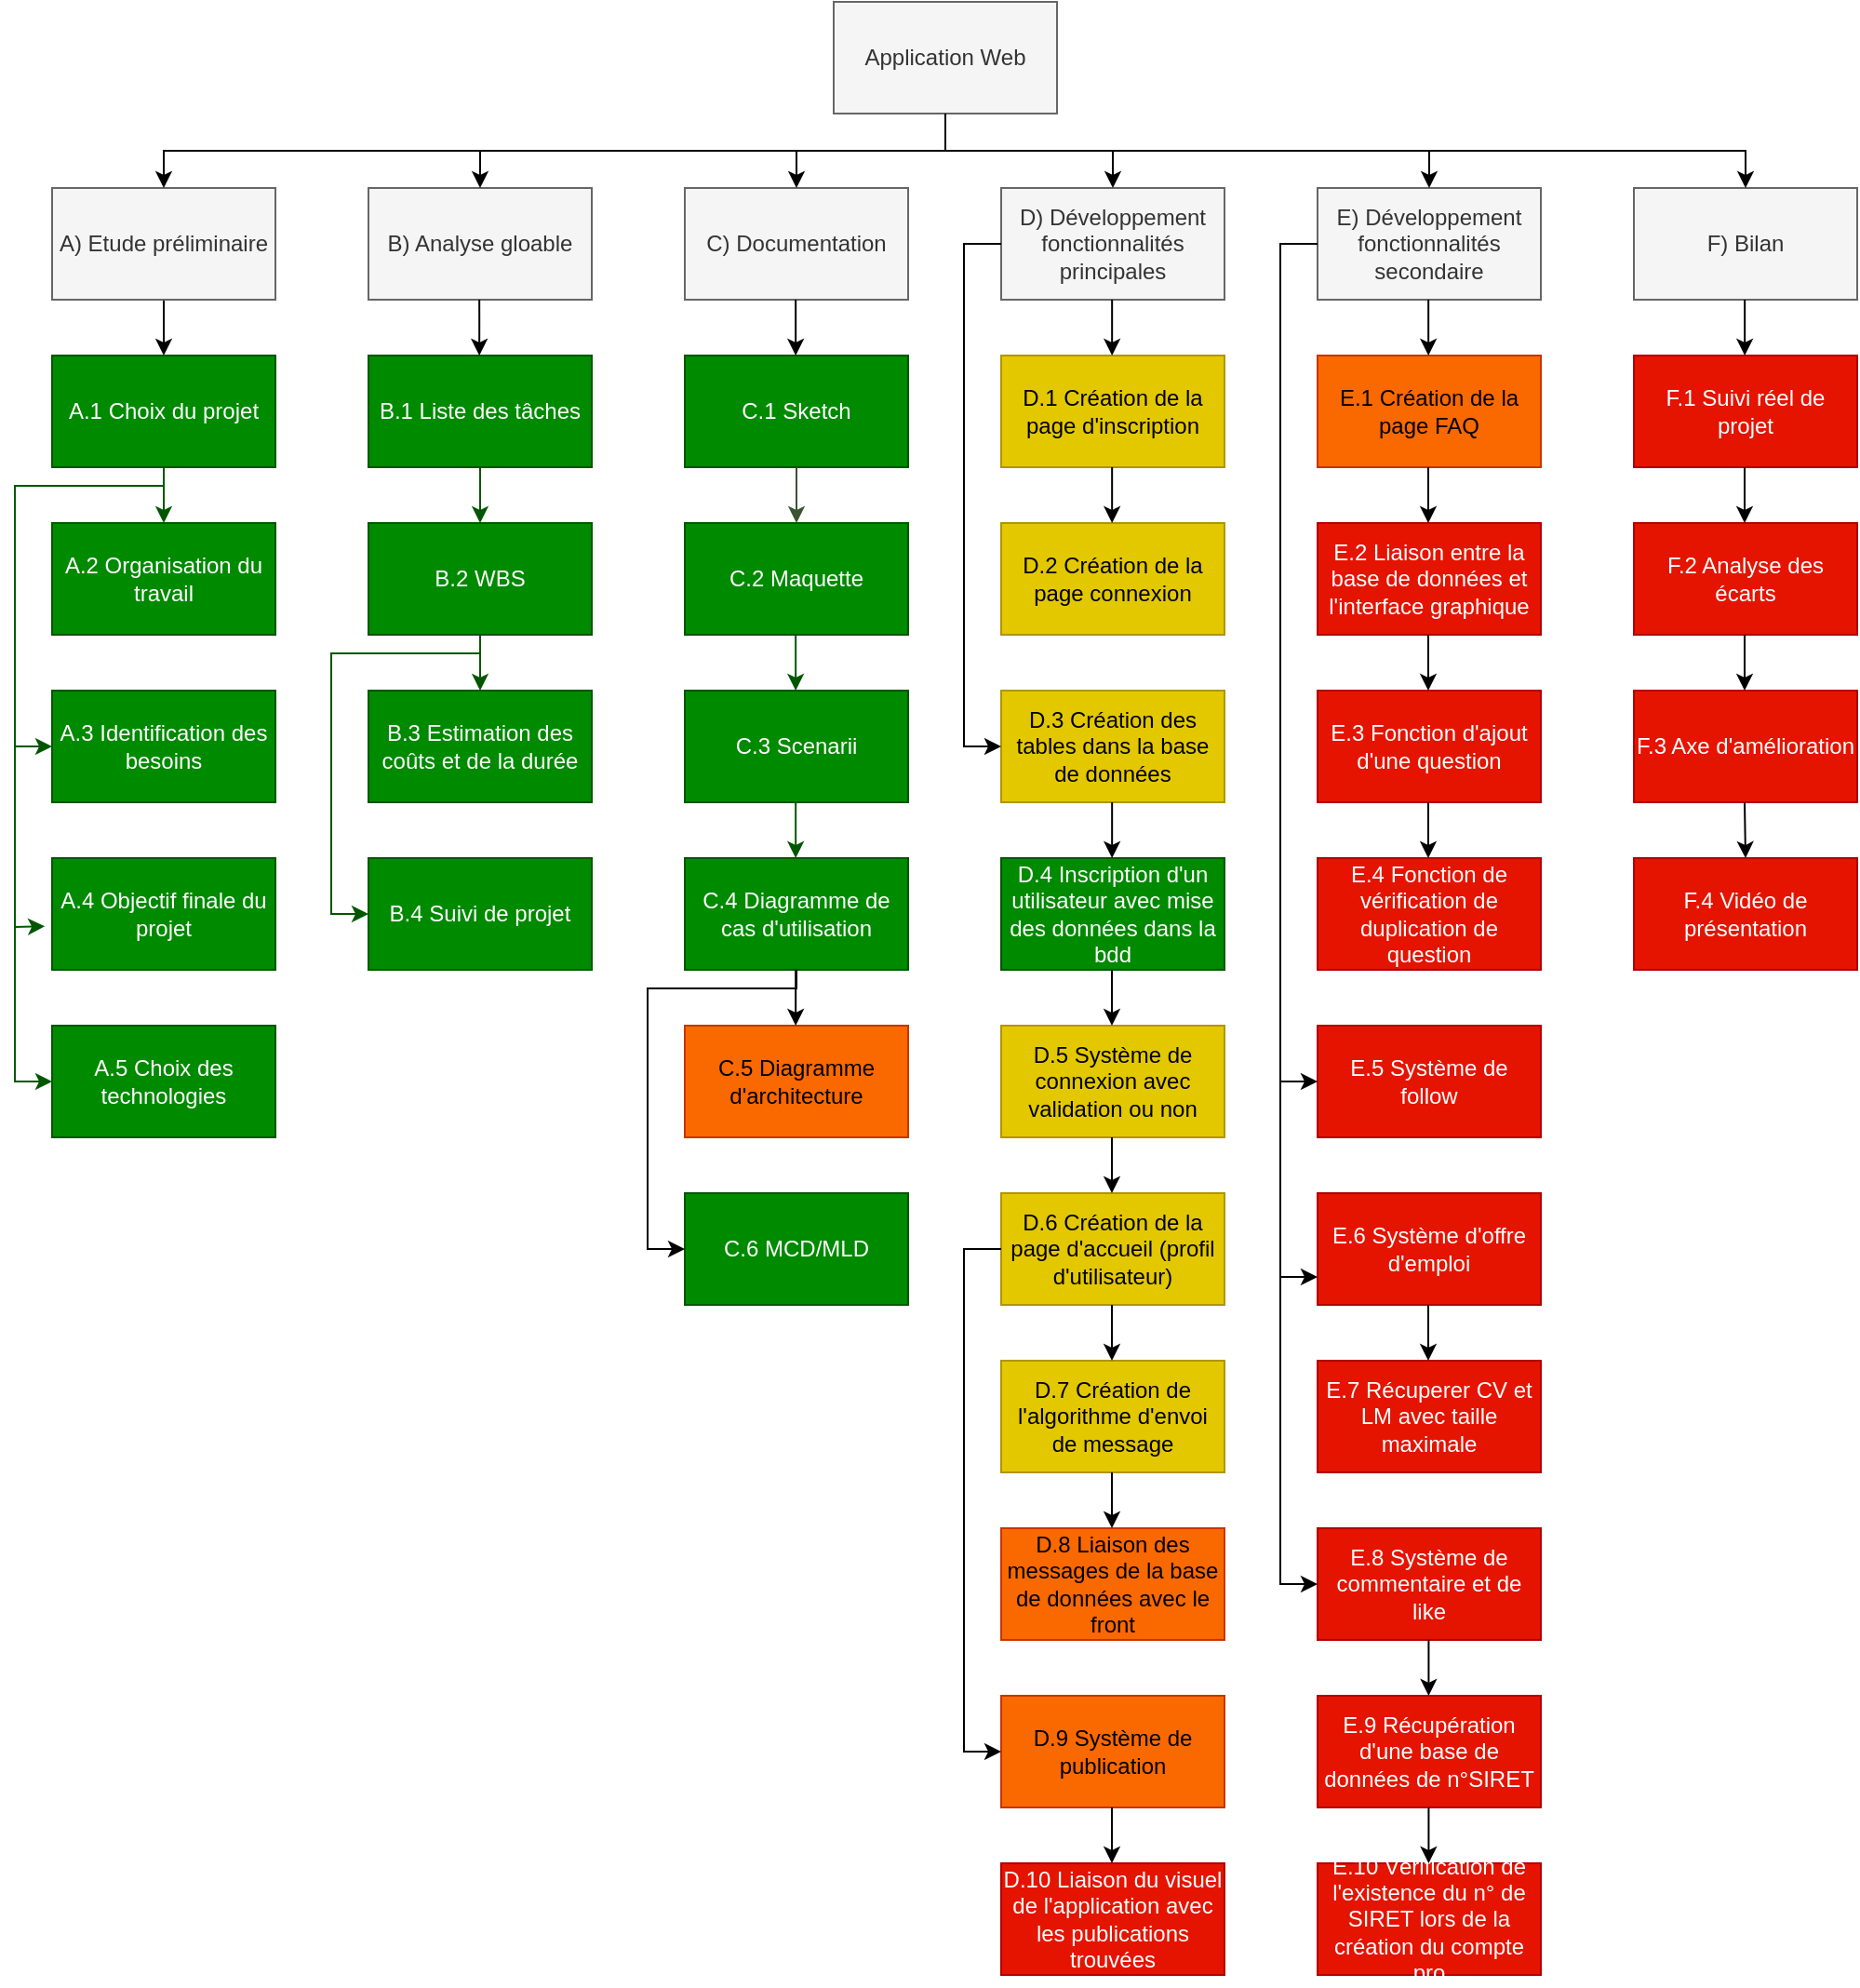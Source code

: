 <mxfile version="20.6.0" type="device"><diagram id="wWq-bHQcgzSplDtZk6H-" name="Page-1"><mxGraphModel dx="1885" dy="565" grid="1" gridSize="10" guides="1" tooltips="1" connect="1" arrows="1" fold="1" page="1" pageScale="1" pageWidth="827" pageHeight="1169" math="0" shadow="0"><root><mxCell id="0"/><mxCell id="1" parent="0"/><mxCell id="JSMmNQ_x6wcIldQpC4yS-1" value="Application Web" style="rounded=0;whiteSpace=wrap;html=1;fillColor=#f5f5f5;fontColor=#333333;strokeColor=#666666;" parent="1" vertex="1"><mxGeometry x="440" y="10" width="120" height="60" as="geometry"/></mxCell><mxCell id="JSMmNQ_x6wcIldQpC4yS-61" style="edgeStyle=orthogonalEdgeStyle;rounded=0;orthogonalLoop=1;jettySize=auto;html=1;exitX=0.5;exitY=1;exitDx=0;exitDy=0;entryX=0.5;entryY=0;entryDx=0;entryDy=0;" parent="1" source="JSMmNQ_x6wcIldQpC4yS-2" target="JSMmNQ_x6wcIldQpC4yS-8" edge="1"><mxGeometry relative="1" as="geometry"/></mxCell><mxCell id="JSMmNQ_x6wcIldQpC4yS-2" value="A) Etude préliminaire" style="rounded=0;whiteSpace=wrap;html=1;fillColor=#f5f5f5;fontColor=#333333;strokeColor=#666666;" parent="1" vertex="1"><mxGeometry x="20" y="110" width="120" height="60" as="geometry"/></mxCell><mxCell id="JSMmNQ_x6wcIldQpC4yS-3" value="B) Analyse gloable" style="rounded=0;whiteSpace=wrap;html=1;fillColor=#f5f5f5;fontColor=#333333;strokeColor=#666666;" parent="1" vertex="1"><mxGeometry x="190" y="110" width="120" height="60" as="geometry"/></mxCell><mxCell id="JSMmNQ_x6wcIldQpC4yS-4" value="C) Documentation" style="rounded=0;whiteSpace=wrap;html=1;fillColor=#f5f5f5;fontColor=#333333;strokeColor=#666666;" parent="1" vertex="1"><mxGeometry x="360" y="110" width="120" height="60" as="geometry"/></mxCell><mxCell id="JSMmNQ_x6wcIldQpC4yS-5" value="F) Bilan" style="rounded=0;whiteSpace=wrap;html=1;fillColor=#f5f5f5;fontColor=#333333;strokeColor=#666666;" parent="1" vertex="1"><mxGeometry x="870" y="110" width="120" height="60" as="geometry"/></mxCell><mxCell id="JSMmNQ_x6wcIldQpC4yS-6" value="D) Développement fonctionnalités principales" style="rounded=0;whiteSpace=wrap;html=1;fillColor=#f5f5f5;fontColor=#333333;strokeColor=#666666;" parent="1" vertex="1"><mxGeometry x="530" y="110" width="120" height="60" as="geometry"/></mxCell><mxCell id="JSMmNQ_x6wcIldQpC4yS-7" value="E) Développement fonctionnalités secondaire" style="rounded=0;whiteSpace=wrap;html=1;fillColor=#f5f5f5;fontColor=#333333;strokeColor=#666666;" parent="1" vertex="1"><mxGeometry x="700" y="110" width="120" height="60" as="geometry"/></mxCell><mxCell id="JSMmNQ_x6wcIldQpC4yS-71" style="edgeStyle=orthogonalEdgeStyle;rounded=0;orthogonalLoop=1;jettySize=auto;html=1;entryX=0.5;entryY=0;entryDx=0;entryDy=0;fillColor=#008a00;strokeColor=#005700;" parent="1" source="JSMmNQ_x6wcIldQpC4yS-8" target="JSMmNQ_x6wcIldQpC4yS-9" edge="1"><mxGeometry relative="1" as="geometry"><Array as="points"><mxPoint x="80" y="280"/><mxPoint x="80" y="280"/></Array></mxGeometry></mxCell><mxCell id="JSMmNQ_x6wcIldQpC4yS-8" value="A.1 Choix du projet" style="rounded=0;whiteSpace=wrap;html=1;fillColor=#008a00;strokeColor=#005700;fontColor=#ffffff;" parent="1" vertex="1"><mxGeometry x="20" y="200" width="120" height="60" as="geometry"/></mxCell><mxCell id="JSMmNQ_x6wcIldQpC4yS-9" value="A.2 Organisation du travail" style="rounded=0;whiteSpace=wrap;html=1;fillColor=#008a00;strokeColor=#005700;fontColor=#ffffff;" parent="1" vertex="1"><mxGeometry x="20" y="290" width="120" height="60" as="geometry"/></mxCell><mxCell id="JSMmNQ_x6wcIldQpC4yS-10" value="A.3 Identification des besoins" style="rounded=0;whiteSpace=wrap;html=1;fillColor=#008a00;strokeColor=#005700;fontColor=#ffffff;" parent="1" vertex="1"><mxGeometry x="20" y="380" width="120" height="60" as="geometry"/></mxCell><mxCell id="JSMmNQ_x6wcIldQpC4yS-11" value="A.4 Objectif finale du projet" style="rounded=0;whiteSpace=wrap;html=1;fillColor=#008a00;strokeColor=#005700;fontColor=#ffffff;" parent="1" vertex="1"><mxGeometry x="20" y="470" width="120" height="60" as="geometry"/></mxCell><mxCell id="JSMmNQ_x6wcIldQpC4yS-12" value="A.5 Choix des technologies" style="rounded=0;whiteSpace=wrap;html=1;fillColor=#008a00;strokeColor=#005700;fontColor=#ffffff;" parent="1" vertex="1"><mxGeometry x="20" y="560" width="120" height="60" as="geometry"/></mxCell><mxCell id="JSMmNQ_x6wcIldQpC4yS-13" value="B.1 Liste des tâches" style="rounded=0;whiteSpace=wrap;html=1;fillColor=#008a00;strokeColor=#005700;fontColor=#ffffff;" parent="1" vertex="1"><mxGeometry x="190" y="200" width="120" height="60" as="geometry"/></mxCell><mxCell id="JSMmNQ_x6wcIldQpC4yS-14" value="B.2 WBS" style="rounded=0;whiteSpace=wrap;html=1;fillColor=#008a00;strokeColor=#005700;fontColor=#ffffff;" parent="1" vertex="1"><mxGeometry x="190" y="290" width="120" height="60" as="geometry"/></mxCell><mxCell id="JSMmNQ_x6wcIldQpC4yS-15" value="B.3 Estimation des coûts et de la durée" style="rounded=0;whiteSpace=wrap;html=1;fillColor=#008a00;strokeColor=#005700;fontColor=#ffffff;" parent="1" vertex="1"><mxGeometry x="190" y="380" width="120" height="60" as="geometry"/></mxCell><mxCell id="JSMmNQ_x6wcIldQpC4yS-16" value="B.4 Suivi de projet" style="rounded=0;whiteSpace=wrap;html=1;fillColor=#008a00;strokeColor=#005700;fontColor=#ffffff;" parent="1" vertex="1"><mxGeometry x="190" y="470" width="120" height="60" as="geometry"/></mxCell><mxCell id="JSMmNQ_x6wcIldQpC4yS-18" value="" style="endArrow=classic;html=1;rounded=0;exitX=0.5;exitY=1;exitDx=0;exitDy=0;entryX=0.5;entryY=0;entryDx=0;entryDy=0;" parent="1" source="JSMmNQ_x6wcIldQpC4yS-1" target="JSMmNQ_x6wcIldQpC4yS-4" edge="1"><mxGeometry width="50" height="50" relative="1" as="geometry"><mxPoint x="520" y="390" as="sourcePoint"/><mxPoint x="570" y="340" as="targetPoint"/><Array as="points"><mxPoint x="500" y="90"/><mxPoint x="420" y="90"/></Array></mxGeometry></mxCell><mxCell id="JSMmNQ_x6wcIldQpC4yS-19" value="C.1 Sketch" style="rounded=0;whiteSpace=wrap;html=1;fillColor=#008a00;strokeColor=#005700;fontColor=#ffffff;" parent="1" vertex="1"><mxGeometry x="360" y="200" width="120" height="60" as="geometry"/></mxCell><mxCell id="JSMmNQ_x6wcIldQpC4yS-20" value="C.2 Maquette" style="rounded=0;whiteSpace=wrap;html=1;fillColor=#008a00;strokeColor=#005700;fontColor=#ffffff;" parent="1" vertex="1"><mxGeometry x="360" y="290" width="120" height="60" as="geometry"/></mxCell><mxCell id="JSMmNQ_x6wcIldQpC4yS-21" value="C.3 Scenarii" style="rounded=0;whiteSpace=wrap;html=1;fillColor=#008a00;strokeColor=#005700;fontColor=#ffffff;" parent="1" vertex="1"><mxGeometry x="360" y="380" width="120" height="60" as="geometry"/></mxCell><mxCell id="JSMmNQ_x6wcIldQpC4yS-22" value="C.4 Diagramme de cas d'utilisation" style="rounded=0;whiteSpace=wrap;html=1;fillColor=#008a00;strokeColor=#005700;fontColor=#ffffff;" parent="1" vertex="1"><mxGeometry x="360" y="470" width="120" height="60" as="geometry"/></mxCell><mxCell id="JSMmNQ_x6wcIldQpC4yS-23" value="C.5 Diagramme d'architecture" style="rounded=0;whiteSpace=wrap;html=1;fillColor=#fa6800;strokeColor=#C73500;fontColor=#000000;" parent="1" vertex="1"><mxGeometry x="360" y="560" width="120" height="60" as="geometry"/></mxCell><mxCell id="JSMmNQ_x6wcIldQpC4yS-24" value="C.6 MCD/MLD" style="rounded=0;whiteSpace=wrap;html=1;fillColor=#008a00;strokeColor=#005700;fontColor=#ffffff;" parent="1" vertex="1"><mxGeometry x="360" y="650" width="120" height="60" as="geometry"/></mxCell><mxCell id="JSMmNQ_x6wcIldQpC4yS-29" value="D.1 Création de la page d'inscription" style="rounded=0;whiteSpace=wrap;html=1;fillColor=#e3c800;strokeColor=#B09500;fontColor=#000000;" parent="1" vertex="1"><mxGeometry x="530" y="200" width="120" height="60" as="geometry"/></mxCell><mxCell id="JSMmNQ_x6wcIldQpC4yS-30" value="D.2 Création de la page connexion" style="rounded=0;whiteSpace=wrap;html=1;fillColor=#e3c800;strokeColor=#B09500;fontColor=#000000;" parent="1" vertex="1"><mxGeometry x="530" y="290" width="120" height="60" as="geometry"/></mxCell><mxCell id="JSMmNQ_x6wcIldQpC4yS-31" value="D.3 Création des tables dans la base de données" style="rounded=0;whiteSpace=wrap;html=1;fillColor=#e3c800;strokeColor=#B09500;fontColor=#000000;" parent="1" vertex="1"><mxGeometry x="530" y="380" width="120" height="60" as="geometry"/></mxCell><mxCell id="JSMmNQ_x6wcIldQpC4yS-32" value="D.4 Inscription d'un utilisateur avec mise des données dans la bdd" style="rounded=0;whiteSpace=wrap;html=1;fillColor=#008a00;strokeColor=#005700;fontColor=#ffffff;" parent="1" vertex="1"><mxGeometry x="530" y="470" width="120" height="60" as="geometry"/></mxCell><mxCell id="JSMmNQ_x6wcIldQpC4yS-33" value="D.5 Système de connexion avec validation ou non" style="rounded=0;whiteSpace=wrap;html=1;fillColor=#e3c800;strokeColor=#B09500;fontColor=#000000;" parent="1" vertex="1"><mxGeometry x="530" y="560" width="120" height="60" as="geometry"/></mxCell><mxCell id="JSMmNQ_x6wcIldQpC4yS-34" value="E.1 Création de la page FAQ" style="rounded=0;whiteSpace=wrap;html=1;fillColor=#fa6800;strokeColor=#C73500;fontColor=#000000;" parent="1" vertex="1"><mxGeometry x="700" y="200" width="120" height="60" as="geometry"/></mxCell><mxCell id="JSMmNQ_x6wcIldQpC4yS-35" value="E.2 Liaison entre la base de données et l'interface graphique" style="rounded=0;whiteSpace=wrap;html=1;fillColor=#e51400;strokeColor=#B20000;fontColor=#ffffff;" parent="1" vertex="1"><mxGeometry x="700" y="290" width="120" height="60" as="geometry"/></mxCell><mxCell id="JSMmNQ_x6wcIldQpC4yS-36" value="E.3 Fonction d'ajout d'une question" style="rounded=0;whiteSpace=wrap;html=1;fillColor=#e51400;strokeColor=#B20000;fontColor=#ffffff;" parent="1" vertex="1"><mxGeometry x="700" y="380" width="120" height="60" as="geometry"/></mxCell><mxCell id="JSMmNQ_x6wcIldQpC4yS-37" value="E.4 Fonction de vérification de duplication de question" style="rounded=0;whiteSpace=wrap;html=1;fillColor=#e51400;strokeColor=#B20000;fontColor=#ffffff;" parent="1" vertex="1"><mxGeometry x="700" y="470" width="120" height="60" as="geometry"/></mxCell><mxCell id="JSMmNQ_x6wcIldQpC4yS-38" value="E.5 Système de follow" style="rounded=0;whiteSpace=wrap;html=1;fillColor=#e51400;strokeColor=#B20000;fontColor=#ffffff;" parent="1" vertex="1"><mxGeometry x="700" y="560" width="120" height="60" as="geometry"/></mxCell><mxCell id="JSMmNQ_x6wcIldQpC4yS-39" value="F.1 Suivi réel de projet" style="rounded=0;whiteSpace=wrap;html=1;fillColor=#e51400;strokeColor=#B20000;fontColor=#ffffff;" parent="1" vertex="1"><mxGeometry x="870" y="200" width="120" height="60" as="geometry"/></mxCell><mxCell id="JSMmNQ_x6wcIldQpC4yS-40" value="F.2 Analyse des écarts" style="rounded=0;whiteSpace=wrap;html=1;fillColor=#e51400;strokeColor=#B20000;fontColor=#ffffff;" parent="1" vertex="1"><mxGeometry x="870" y="290" width="120" height="60" as="geometry"/></mxCell><mxCell id="JSMmNQ_x6wcIldQpC4yS-41" value="F.3 Axe d'amélioration" style="rounded=0;whiteSpace=wrap;html=1;fillColor=#e51400;strokeColor=#B20000;fontColor=#ffffff;" parent="1" vertex="1"><mxGeometry x="870" y="380" width="120" height="60" as="geometry"/></mxCell><mxCell id="JSMmNQ_x6wcIldQpC4yS-42" value="F.4 Vidéo de présentation" style="rounded=0;whiteSpace=wrap;html=1;fillColor=#e51400;strokeColor=#B20000;fontColor=#ffffff;" parent="1" vertex="1"><mxGeometry x="870" y="470" width="120" height="60" as="geometry"/></mxCell><mxCell id="JSMmNQ_x6wcIldQpC4yS-44" value="D.6 Création de la page d'accueil (profil d'utilisateur)" style="rounded=0;whiteSpace=wrap;html=1;fillColor=#e3c800;fontColor=#000000;strokeColor=#B09500;" parent="1" vertex="1"><mxGeometry x="530" y="650" width="120" height="60" as="geometry"/></mxCell><mxCell id="JSMmNQ_x6wcIldQpC4yS-45" value="D.7 Création de l'algorithme d'envoi de message" style="rounded=0;whiteSpace=wrap;html=1;fillColor=#e3c800;strokeColor=#B09500;fontColor=#000000;" parent="1" vertex="1"><mxGeometry x="530" y="740" width="120" height="60" as="geometry"/></mxCell><mxCell id="JSMmNQ_x6wcIldQpC4yS-47" value="D.8 Liaison des messages de la base de données avec le front" style="rounded=0;whiteSpace=wrap;html=1;fillColor=#fa6800;strokeColor=#C73500;fontColor=#000000;" parent="1" vertex="1"><mxGeometry x="530" y="830" width="120" height="60" as="geometry"/></mxCell><mxCell id="JSMmNQ_x6wcIldQpC4yS-48" value="D.9 Système de publication" style="rounded=0;whiteSpace=wrap;html=1;fillColor=#fa6800;strokeColor=#C73500;fontColor=#000000;" parent="1" vertex="1"><mxGeometry x="530" y="920" width="120" height="60" as="geometry"/></mxCell><mxCell id="JSMmNQ_x6wcIldQpC4yS-49" value="D.10 Liaison du visuel de l'application avec les publications trouvées" style="rounded=0;whiteSpace=wrap;html=1;fillColor=#e51400;strokeColor=#B20000;fontColor=#ffffff;" parent="1" vertex="1"><mxGeometry x="530" y="1010" width="120" height="60" as="geometry"/></mxCell><mxCell id="JSMmNQ_x6wcIldQpC4yS-50" value="E.6 Système d'offre d'emploi" style="rounded=0;whiteSpace=wrap;html=1;fillColor=#e51400;strokeColor=#B20000;fontColor=#ffffff;" parent="1" vertex="1"><mxGeometry x="700" y="650" width="120" height="60" as="geometry"/></mxCell><mxCell id="JSMmNQ_x6wcIldQpC4yS-51" value="E.8 Système de commentaire et de like" style="rounded=0;whiteSpace=wrap;html=1;fillColor=#e51400;strokeColor=#B20000;fontColor=#ffffff;" parent="1" vertex="1"><mxGeometry x="700" y="830" width="120" height="60" as="geometry"/></mxCell><mxCell id="JSMmNQ_x6wcIldQpC4yS-52" value="E.9 Récupération d'une base de données de n°SIRET" style="rounded=0;whiteSpace=wrap;html=1;fillColor=#e51400;strokeColor=#B20000;fontColor=#ffffff;" parent="1" vertex="1"><mxGeometry x="700" y="920" width="120" height="60" as="geometry"/></mxCell><mxCell id="JSMmNQ_x6wcIldQpC4yS-53" value="E.10 Vérification de l'existence du n° de SIRET lors de la création du compte pro" style="rounded=0;whiteSpace=wrap;html=1;fillColor=#e51400;strokeColor=#B20000;fontColor=#ffffff;" parent="1" vertex="1"><mxGeometry x="700" y="1010" width="120" height="60" as="geometry"/></mxCell><mxCell id="JSMmNQ_x6wcIldQpC4yS-55" value="" style="endArrow=classic;html=1;rounded=0;exitX=0.5;exitY=1;exitDx=0;exitDy=0;" parent="1" target="JSMmNQ_x6wcIldQpC4yS-3" edge="1"><mxGeometry width="50" height="50" relative="1" as="geometry"><mxPoint x="500" y="70" as="sourcePoint"/><mxPoint x="420" y="110" as="targetPoint"/><Array as="points"><mxPoint x="500" y="90"/><mxPoint x="250" y="90"/></Array></mxGeometry></mxCell><mxCell id="JSMmNQ_x6wcIldQpC4yS-56" value="" style="endArrow=classic;html=1;rounded=0;" parent="1" edge="1"><mxGeometry width="50" height="50" relative="1" as="geometry"><mxPoint x="500" y="70" as="sourcePoint"/><mxPoint x="80" y="110" as="targetPoint"/><Array as="points"><mxPoint x="500" y="90"/><mxPoint x="330" y="90"/><mxPoint x="80" y="90"/></Array></mxGeometry></mxCell><mxCell id="JSMmNQ_x6wcIldQpC4yS-57" value="" style="endArrow=classic;html=1;rounded=0;exitX=0.5;exitY=1;exitDx=0;exitDy=0;" parent="1" source="JSMmNQ_x6wcIldQpC4yS-1" edge="1"><mxGeometry width="50" height="50" relative="1" as="geometry"><mxPoint x="840" y="70" as="sourcePoint"/><mxPoint x="590" y="110" as="targetPoint"/><Array as="points"><mxPoint x="500" y="90"/><mxPoint x="590" y="90"/></Array></mxGeometry></mxCell><mxCell id="JSMmNQ_x6wcIldQpC4yS-58" value="" style="endArrow=classic;html=1;rounded=0;entryX=0.5;entryY=0;entryDx=0;entryDy=0;" parent="1" target="JSMmNQ_x6wcIldQpC4yS-7" edge="1"><mxGeometry width="50" height="50" relative="1" as="geometry"><mxPoint x="500" y="70" as="sourcePoint"/><mxPoint x="570" y="110" as="targetPoint"/><Array as="points"><mxPoint x="500" y="90"/><mxPoint x="760" y="90"/></Array></mxGeometry></mxCell><mxCell id="JSMmNQ_x6wcIldQpC4yS-59" value="" style="endArrow=classic;html=1;rounded=0;" parent="1" edge="1"><mxGeometry width="50" height="50" relative="1" as="geometry"><mxPoint x="500" y="70" as="sourcePoint"/><mxPoint x="930" y="110" as="targetPoint"/><Array as="points"><mxPoint x="500" y="90"/><mxPoint x="930" y="90"/></Array></mxGeometry></mxCell><mxCell id="JSMmNQ_x6wcIldQpC4yS-62" style="edgeStyle=orthogonalEdgeStyle;rounded=0;orthogonalLoop=1;jettySize=auto;html=1;exitX=0.5;exitY=1;exitDx=0;exitDy=0;entryX=0.5;entryY=0;entryDx=0;entryDy=0;" parent="1" edge="1"><mxGeometry relative="1" as="geometry"><mxPoint x="249.58" y="170" as="sourcePoint"/><mxPoint x="249.58" y="200" as="targetPoint"/><Array as="points"><mxPoint x="249.58" y="180"/><mxPoint x="249.58" y="180"/></Array></mxGeometry></mxCell><mxCell id="JSMmNQ_x6wcIldQpC4yS-63" style="edgeStyle=orthogonalEdgeStyle;rounded=0;orthogonalLoop=1;jettySize=auto;html=1;exitX=0.5;exitY=1;exitDx=0;exitDy=0;entryX=0.5;entryY=0;entryDx=0;entryDy=0;" parent="1" edge="1"><mxGeometry relative="1" as="geometry"><mxPoint x="419.58" y="170" as="sourcePoint"/><mxPoint x="419.58" y="200" as="targetPoint"/></mxGeometry></mxCell><mxCell id="JSMmNQ_x6wcIldQpC4yS-64" style="edgeStyle=orthogonalEdgeStyle;rounded=0;orthogonalLoop=1;jettySize=auto;html=1;exitX=0.5;exitY=1;exitDx=0;exitDy=0;entryX=0.5;entryY=0;entryDx=0;entryDy=0;" parent="1" edge="1"><mxGeometry relative="1" as="geometry"><mxPoint x="589.58" y="170" as="sourcePoint"/><mxPoint x="589.58" y="200" as="targetPoint"/></mxGeometry></mxCell><mxCell id="JSMmNQ_x6wcIldQpC4yS-65" style="edgeStyle=orthogonalEdgeStyle;rounded=0;orthogonalLoop=1;jettySize=auto;html=1;exitX=0.5;exitY=1;exitDx=0;exitDy=0;entryX=0.5;entryY=0;entryDx=0;entryDy=0;" parent="1" edge="1"><mxGeometry relative="1" as="geometry"><mxPoint x="759.58" y="170" as="sourcePoint"/><mxPoint x="759.58" y="200" as="targetPoint"/></mxGeometry></mxCell><mxCell id="JSMmNQ_x6wcIldQpC4yS-66" style="edgeStyle=orthogonalEdgeStyle;rounded=0;orthogonalLoop=1;jettySize=auto;html=1;exitX=0.5;exitY=1;exitDx=0;exitDy=0;entryX=0.5;entryY=0;entryDx=0;entryDy=0;" parent="1" edge="1"><mxGeometry relative="1" as="geometry"><mxPoint x="929.58" y="170" as="sourcePoint"/><mxPoint x="929.58" y="200" as="targetPoint"/></mxGeometry></mxCell><mxCell id="JSMmNQ_x6wcIldQpC4yS-75" value="" style="endArrow=classic;html=1;rounded=0;entryX=0;entryY=0.5;entryDx=0;entryDy=0;fillColor=#008a00;strokeColor=#005700;" parent="1" target="JSMmNQ_x6wcIldQpC4yS-10" edge="1"><mxGeometry width="50" height="50" relative="1" as="geometry"><mxPoint x="80" y="260" as="sourcePoint"/><mxPoint x="480" y="340" as="targetPoint"/><Array as="points"><mxPoint x="80" y="270"/><mxPoint x="10" y="270"/><mxPoint y="270"/><mxPoint y="330"/><mxPoint y="400"/><mxPoint y="410"/></Array></mxGeometry></mxCell><mxCell id="JSMmNQ_x6wcIldQpC4yS-76" value="" style="endArrow=classic;html=1;rounded=0;exitX=0.5;exitY=1;exitDx=0;exitDy=0;entryX=-0.033;entryY=0.611;entryDx=0;entryDy=0;entryPerimeter=0;fillColor=#008a00;strokeColor=#005700;" parent="1" source="JSMmNQ_x6wcIldQpC4yS-8" target="JSMmNQ_x6wcIldQpC4yS-11" edge="1"><mxGeometry width="50" height="50" relative="1" as="geometry"><mxPoint x="430" y="390" as="sourcePoint"/><mxPoint x="480" y="340" as="targetPoint"/><Array as="points"><mxPoint x="80" y="270"/><mxPoint y="270"/><mxPoint y="507"/></Array></mxGeometry></mxCell><mxCell id="JSMmNQ_x6wcIldQpC4yS-77" value="" style="endArrow=classic;html=1;rounded=0;exitX=0.5;exitY=1;exitDx=0;exitDy=0;entryX=0;entryY=0.5;entryDx=0;entryDy=0;fillColor=#008a00;strokeColor=#005700;" parent="1" source="JSMmNQ_x6wcIldQpC4yS-8" target="JSMmNQ_x6wcIldQpC4yS-12" edge="1"><mxGeometry width="50" height="50" relative="1" as="geometry"><mxPoint x="430" y="470" as="sourcePoint"/><mxPoint x="480" y="420" as="targetPoint"/><Array as="points"><mxPoint x="80" y="270"/><mxPoint y="270"/><mxPoint y="590"/></Array></mxGeometry></mxCell><mxCell id="JSMmNQ_x6wcIldQpC4yS-78" value="" style="endArrow=classic;html=1;rounded=0;exitX=0.5;exitY=1;exitDx=0;exitDy=0;fillColor=#008a00;strokeColor=#005700;" parent="1" source="JSMmNQ_x6wcIldQpC4yS-13" target="JSMmNQ_x6wcIldQpC4yS-14" edge="1"><mxGeometry width="50" height="50" relative="1" as="geometry"><mxPoint x="430" y="390" as="sourcePoint"/><mxPoint x="480" y="340" as="targetPoint"/></mxGeometry></mxCell><mxCell id="JSMmNQ_x6wcIldQpC4yS-79" value="" style="endArrow=classic;html=1;rounded=0;exitX=0.5;exitY=1;exitDx=0;exitDy=0;fillColor=#008a00;strokeColor=#005700;" parent="1" source="JSMmNQ_x6wcIldQpC4yS-14" target="JSMmNQ_x6wcIldQpC4yS-15" edge="1"><mxGeometry width="50" height="50" relative="1" as="geometry"><mxPoint x="430" y="470" as="sourcePoint"/><mxPoint x="480" y="420" as="targetPoint"/></mxGeometry></mxCell><mxCell id="JSMmNQ_x6wcIldQpC4yS-80" value="" style="endArrow=classic;html=1;rounded=0;exitX=0.5;exitY=1;exitDx=0;exitDy=0;fillColor=#008a00;strokeColor=#005700;" parent="1" source="JSMmNQ_x6wcIldQpC4yS-14" edge="1"><mxGeometry width="50" height="50" relative="1" as="geometry"><mxPoint x="430" y="470" as="sourcePoint"/><mxPoint x="190" y="500" as="targetPoint"/><Array as="points"><mxPoint x="250" y="360"/><mxPoint x="240" y="360"/><mxPoint x="210" y="360"/><mxPoint x="170" y="360"/><mxPoint x="170" y="500"/></Array></mxGeometry></mxCell><mxCell id="JSMmNQ_x6wcIldQpC4yS-81" value="" style="endArrow=classic;html=1;rounded=0;exitX=0.5;exitY=1;exitDx=0;exitDy=0;entryX=0.5;entryY=0;entryDx=0;entryDy=0;fillColor=#6d8764;strokeColor=#3A5431;" parent="1" source="JSMmNQ_x6wcIldQpC4yS-19" target="JSMmNQ_x6wcIldQpC4yS-20" edge="1"><mxGeometry width="50" height="50" relative="1" as="geometry"><mxPoint x="430" y="390" as="sourcePoint"/><mxPoint x="480" y="340" as="targetPoint"/></mxGeometry></mxCell><mxCell id="JSMmNQ_x6wcIldQpC4yS-82" value="" style="endArrow=classic;html=1;rounded=0;exitX=0.5;exitY=1;exitDx=0;exitDy=0;entryX=0.5;entryY=0;entryDx=0;entryDy=0;fillColor=#008a00;strokeColor=#005700;" parent="1" edge="1"><mxGeometry width="50" height="50" relative="1" as="geometry"><mxPoint x="419.58" y="350" as="sourcePoint"/><mxPoint x="419.58" y="380" as="targetPoint"/></mxGeometry></mxCell><mxCell id="JSMmNQ_x6wcIldQpC4yS-83" value="" style="endArrow=classic;html=1;rounded=0;exitX=0.5;exitY=1;exitDx=0;exitDy=0;entryX=0.5;entryY=0;entryDx=0;entryDy=0;" parent="1" edge="1"><mxGeometry width="50" height="50" relative="1" as="geometry"><mxPoint x="589.58" y="260" as="sourcePoint"/><mxPoint x="589.58" y="290" as="targetPoint"/></mxGeometry></mxCell><mxCell id="JSMmNQ_x6wcIldQpC4yS-84" value="" style="endArrow=classic;html=1;rounded=0;exitX=0;exitY=0.5;exitDx=0;exitDy=0;entryX=0;entryY=0.5;entryDx=0;entryDy=0;" parent="1" edge="1" target="JSMmNQ_x6wcIldQpC4yS-31" source="JSMmNQ_x6wcIldQpC4yS-6"><mxGeometry width="50" height="50" relative="1" as="geometry"><mxPoint x="510.0" y="140" as="sourcePoint"/><mxPoint x="510.0" y="170" as="targetPoint"/><Array as="points"><mxPoint x="510" y="140"/><mxPoint x="510" y="410"/></Array></mxGeometry></mxCell><mxCell id="JSMmNQ_x6wcIldQpC4yS-85" value="" style="endArrow=classic;html=1;rounded=0;exitX=0.5;exitY=1;exitDx=0;exitDy=0;entryX=0.5;entryY=0;entryDx=0;entryDy=0;" parent="1" edge="1"><mxGeometry width="50" height="50" relative="1" as="geometry"><mxPoint x="589.58" y="440" as="sourcePoint"/><mxPoint x="589.58" y="470" as="targetPoint"/></mxGeometry></mxCell><mxCell id="JSMmNQ_x6wcIldQpC4yS-86" value="" style="endArrow=classic;html=1;rounded=0;exitX=0.5;exitY=1;exitDx=0;exitDy=0;entryX=0.5;entryY=0;entryDx=0;entryDy=0;fillColor=#008a00;strokeColor=#005700;" parent="1" edge="1"><mxGeometry width="50" height="50" relative="1" as="geometry"><mxPoint x="419.58" y="440" as="sourcePoint"/><mxPoint x="419.58" y="470" as="targetPoint"/></mxGeometry></mxCell><mxCell id="JSMmNQ_x6wcIldQpC4yS-87" value="" style="endArrow=classic;html=1;rounded=0;exitX=0.5;exitY=1;exitDx=0;exitDy=0;entryX=0.5;entryY=0;entryDx=0;entryDy=0;" parent="1" edge="1"><mxGeometry width="50" height="50" relative="1" as="geometry"><mxPoint x="419.58" y="530" as="sourcePoint"/><mxPoint x="419.58" y="560" as="targetPoint"/></mxGeometry></mxCell><mxCell id="JSMmNQ_x6wcIldQpC4yS-89" value="" style="endArrow=classic;html=1;rounded=0;entryX=0;entryY=0.5;entryDx=0;entryDy=0;" parent="1" target="JSMmNQ_x6wcIldQpC4yS-24" edge="1"><mxGeometry width="50" height="50" relative="1" as="geometry"><mxPoint x="420" y="530" as="sourcePoint"/><mxPoint x="480" y="500" as="targetPoint"/><Array as="points"><mxPoint x="420" y="540"/><mxPoint x="380" y="540"/><mxPoint x="340" y="540"/><mxPoint x="340" y="680"/></Array></mxGeometry></mxCell><mxCell id="JSMmNQ_x6wcIldQpC4yS-90" value="" style="endArrow=classic;html=1;rounded=0;exitX=0.5;exitY=1;exitDx=0;exitDy=0;entryX=0.5;entryY=0;entryDx=0;entryDy=0;" parent="1" edge="1"><mxGeometry width="50" height="50" relative="1" as="geometry"><mxPoint x="589.5" y="530" as="sourcePoint"/><mxPoint x="589.5" y="560" as="targetPoint"/></mxGeometry></mxCell><mxCell id="JSMmNQ_x6wcIldQpC4yS-91" value="" style="endArrow=classic;html=1;rounded=0;exitX=0.5;exitY=1;exitDx=0;exitDy=0;entryX=0.5;entryY=0;entryDx=0;entryDy=0;" parent="1" edge="1"><mxGeometry width="50" height="50" relative="1" as="geometry"><mxPoint x="589.5" y="620" as="sourcePoint"/><mxPoint x="589.5" y="650" as="targetPoint"/></mxGeometry></mxCell><mxCell id="JSMmNQ_x6wcIldQpC4yS-92" value="" style="endArrow=classic;html=1;rounded=0;exitX=0.5;exitY=1;exitDx=0;exitDy=0;entryX=0.5;entryY=0;entryDx=0;entryDy=0;" parent="1" edge="1"><mxGeometry width="50" height="50" relative="1" as="geometry"><mxPoint x="589.5" y="710" as="sourcePoint"/><mxPoint x="589.5" y="740" as="targetPoint"/></mxGeometry></mxCell><mxCell id="JSMmNQ_x6wcIldQpC4yS-93" value="" style="endArrow=classic;html=1;rounded=0;exitX=0.5;exitY=1;exitDx=0;exitDy=0;entryX=0.5;entryY=0;entryDx=0;entryDy=0;" parent="1" edge="1"><mxGeometry width="50" height="50" relative="1" as="geometry"><mxPoint x="589.5" y="800" as="sourcePoint"/><mxPoint x="589.5" y="830" as="targetPoint"/></mxGeometry></mxCell><mxCell id="JSMmNQ_x6wcIldQpC4yS-95" value="" style="endArrow=classic;html=1;rounded=0;exitX=0;exitY=0.5;exitDx=0;exitDy=0;" parent="1" edge="1" target="JSMmNQ_x6wcIldQpC4yS-48" source="JSMmNQ_x6wcIldQpC4yS-44"><mxGeometry width="50" height="50" relative="1" as="geometry"><mxPoint x="510" y="680" as="sourcePoint"/><mxPoint x="589.5" y="920" as="targetPoint"/><Array as="points"><mxPoint x="510" y="680"/><mxPoint x="510" y="950"/></Array></mxGeometry></mxCell><mxCell id="JSMmNQ_x6wcIldQpC4yS-97" value="" style="endArrow=classic;html=1;rounded=0;exitX=0.5;exitY=1;exitDx=0;exitDy=0;entryX=0.5;entryY=0;entryDx=0;entryDy=0;" parent="1" edge="1"><mxGeometry width="50" height="50" relative="1" as="geometry"><mxPoint x="589.5" y="980" as="sourcePoint"/><mxPoint x="589.5" y="1010" as="targetPoint"/></mxGeometry></mxCell><mxCell id="JSMmNQ_x6wcIldQpC4yS-98" value="" style="endArrow=classic;html=1;rounded=0;exitX=0.5;exitY=1;exitDx=0;exitDy=0;entryX=0.5;entryY=0;entryDx=0;entryDy=0;" parent="1" edge="1"><mxGeometry width="50" height="50" relative="1" as="geometry"><mxPoint x="759.5" y="260" as="sourcePoint"/><mxPoint x="759.5" y="290" as="targetPoint"/></mxGeometry></mxCell><mxCell id="JSMmNQ_x6wcIldQpC4yS-99" value="" style="endArrow=classic;html=1;rounded=0;exitX=0.5;exitY=1;exitDx=0;exitDy=0;entryX=0.5;entryY=0;entryDx=0;entryDy=0;" parent="1" edge="1"><mxGeometry width="50" height="50" relative="1" as="geometry"><mxPoint x="759.5" y="350" as="sourcePoint"/><mxPoint x="759.5" y="380" as="targetPoint"/></mxGeometry></mxCell><mxCell id="JSMmNQ_x6wcIldQpC4yS-100" value="" style="endArrow=classic;html=1;rounded=0;exitX=0.5;exitY=1;exitDx=0;exitDy=0;entryX=0.5;entryY=0;entryDx=0;entryDy=0;" parent="1" edge="1"><mxGeometry width="50" height="50" relative="1" as="geometry"><mxPoint x="759.5" y="440" as="sourcePoint"/><mxPoint x="759.5" y="470" as="targetPoint"/></mxGeometry></mxCell><mxCell id="JSMmNQ_x6wcIldQpC4yS-101" value="" style="endArrow=classic;html=1;rounded=0;exitX=0.5;exitY=1;exitDx=0;exitDy=0;entryX=0.5;entryY=0;entryDx=0;entryDy=0;" parent="1" edge="1"><mxGeometry width="50" height="50" relative="1" as="geometry"><mxPoint x="759.5" y="710" as="sourcePoint"/><mxPoint x="759.5" y="740" as="targetPoint"/></mxGeometry></mxCell><mxCell id="JSMmNQ_x6wcIldQpC4yS-102" value="E.7 Récuperer CV et LM avec taille maximale" style="rounded=0;whiteSpace=wrap;html=1;fillColor=#e51400;strokeColor=#B20000;fontColor=#ffffff;" parent="1" vertex="1"><mxGeometry x="700" y="740" width="120" height="60" as="geometry"/></mxCell><mxCell id="JSMmNQ_x6wcIldQpC4yS-103" value="" style="endArrow=classic;html=1;rounded=0;exitX=0.5;exitY=1;exitDx=0;exitDy=0;entryX=0.5;entryY=0;entryDx=0;entryDy=0;" parent="1" edge="1"><mxGeometry width="50" height="50" relative="1" as="geometry"><mxPoint x="759.71" y="890" as="sourcePoint"/><mxPoint x="759.71" y="920" as="targetPoint"/></mxGeometry></mxCell><mxCell id="JSMmNQ_x6wcIldQpC4yS-104" value="" style="endArrow=classic;html=1;rounded=0;exitX=0.5;exitY=1;exitDx=0;exitDy=0;entryX=0.5;entryY=0;entryDx=0;entryDy=0;" parent="1" edge="1"><mxGeometry width="50" height="50" relative="1" as="geometry"><mxPoint x="759.71" y="980" as="sourcePoint"/><mxPoint x="759.71" y="1010" as="targetPoint"/></mxGeometry></mxCell><mxCell id="JSMmNQ_x6wcIldQpC4yS-109" value="" style="endArrow=classic;html=1;rounded=0;entryX=0;entryY=0.5;entryDx=0;entryDy=0;exitX=0;exitY=0.5;exitDx=0;exitDy=0;" parent="1" source="JSMmNQ_x6wcIldQpC4yS-7" target="JSMmNQ_x6wcIldQpC4yS-38" edge="1"><mxGeometry width="50" height="50" relative="1" as="geometry"><mxPoint x="580" y="430" as="sourcePoint"/><mxPoint x="630" y="380" as="targetPoint"/><Array as="points"><mxPoint x="680" y="140"/><mxPoint x="680" y="590"/></Array></mxGeometry></mxCell><mxCell id="JSMmNQ_x6wcIldQpC4yS-111" value="" style="endArrow=classic;html=1;rounded=0;exitX=0;exitY=0.5;exitDx=0;exitDy=0;entryX=0;entryY=0.75;entryDx=0;entryDy=0;" parent="1" source="JSMmNQ_x6wcIldQpC4yS-7" target="JSMmNQ_x6wcIldQpC4yS-50" edge="1"><mxGeometry width="50" height="50" relative="1" as="geometry"><mxPoint x="580" y="630" as="sourcePoint"/><mxPoint x="630" y="580" as="targetPoint"/><Array as="points"><mxPoint x="680" y="140"/><mxPoint x="680" y="695"/></Array></mxGeometry></mxCell><mxCell id="JSMmNQ_x6wcIldQpC4yS-112" value="" style="endArrow=classic;html=1;rounded=0;exitX=0;exitY=0.5;exitDx=0;exitDy=0;entryX=0;entryY=0.5;entryDx=0;entryDy=0;" parent="1" source="JSMmNQ_x6wcIldQpC4yS-7" target="JSMmNQ_x6wcIldQpC4yS-51" edge="1"><mxGeometry width="50" height="50" relative="1" as="geometry"><mxPoint x="580" y="730" as="sourcePoint"/><mxPoint x="630" y="680" as="targetPoint"/><Array as="points"><mxPoint x="680" y="140"/><mxPoint x="680" y="860"/></Array></mxGeometry></mxCell><mxCell id="JSMmNQ_x6wcIldQpC4yS-113" style="edgeStyle=orthogonalEdgeStyle;rounded=0;orthogonalLoop=1;jettySize=auto;html=1;exitX=0.5;exitY=1;exitDx=0;exitDy=0;entryX=0.5;entryY=0;entryDx=0;entryDy=0;" parent="1" edge="1"><mxGeometry relative="1" as="geometry"><mxPoint x="929.5" y="260" as="sourcePoint"/><mxPoint x="929.5" y="290" as="targetPoint"/></mxGeometry></mxCell><mxCell id="JSMmNQ_x6wcIldQpC4yS-114" style="edgeStyle=orthogonalEdgeStyle;rounded=0;orthogonalLoop=1;jettySize=auto;html=1;exitX=0.5;exitY=1;exitDx=0;exitDy=0;entryX=0.5;entryY=0;entryDx=0;entryDy=0;" parent="1" edge="1"><mxGeometry relative="1" as="geometry"><mxPoint x="929.5" y="350" as="sourcePoint"/><mxPoint x="929.5" y="380" as="targetPoint"/></mxGeometry></mxCell><mxCell id="JSMmNQ_x6wcIldQpC4yS-115" style="edgeStyle=orthogonalEdgeStyle;rounded=0;orthogonalLoop=1;jettySize=auto;html=1;exitX=0.5;exitY=1;exitDx=0;exitDy=0;" parent="1" edge="1"><mxGeometry relative="1" as="geometry"><mxPoint x="929.5" y="440" as="sourcePoint"/><mxPoint x="930" y="470" as="targetPoint"/></mxGeometry></mxCell></root></mxGraphModel></diagram></mxfile>